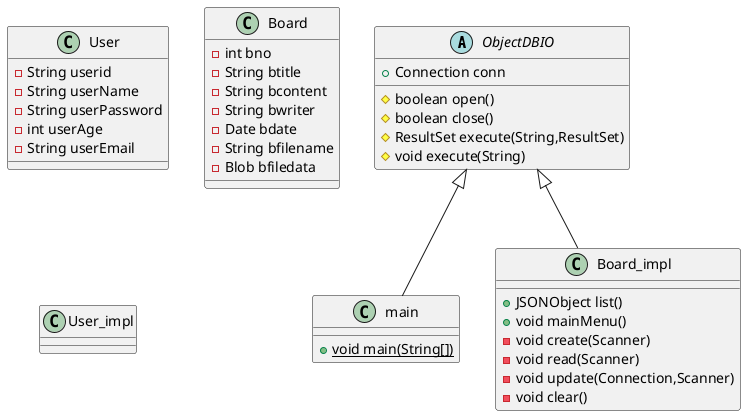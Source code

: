 @startuml
abstract class ObjectDBIO {
+ Connection conn
# boolean open()
# boolean close()
# ResultSet execute(String,ResultSet)
# void execute(String)
}
class main {
+ {static} void main(String[])
}
class User {
- String userid
- String userName
- String userPassword
- int userAge
- String userEmail
}
class Board {
- int bno
- String btitle
- String bcontent
- String bwriter
- Date bdate
- String bfilename
- Blob bfiledata
}
class User_impl {
}
class Board_impl {
+ JSONObject list()
+ void mainMenu()
- void create(Scanner)
- void read(Scanner)
- void update(Connection,Scanner)
- void clear()
}


ObjectDBIO <|-- main
ObjectDBIO <|-- Board_impl
@enduml